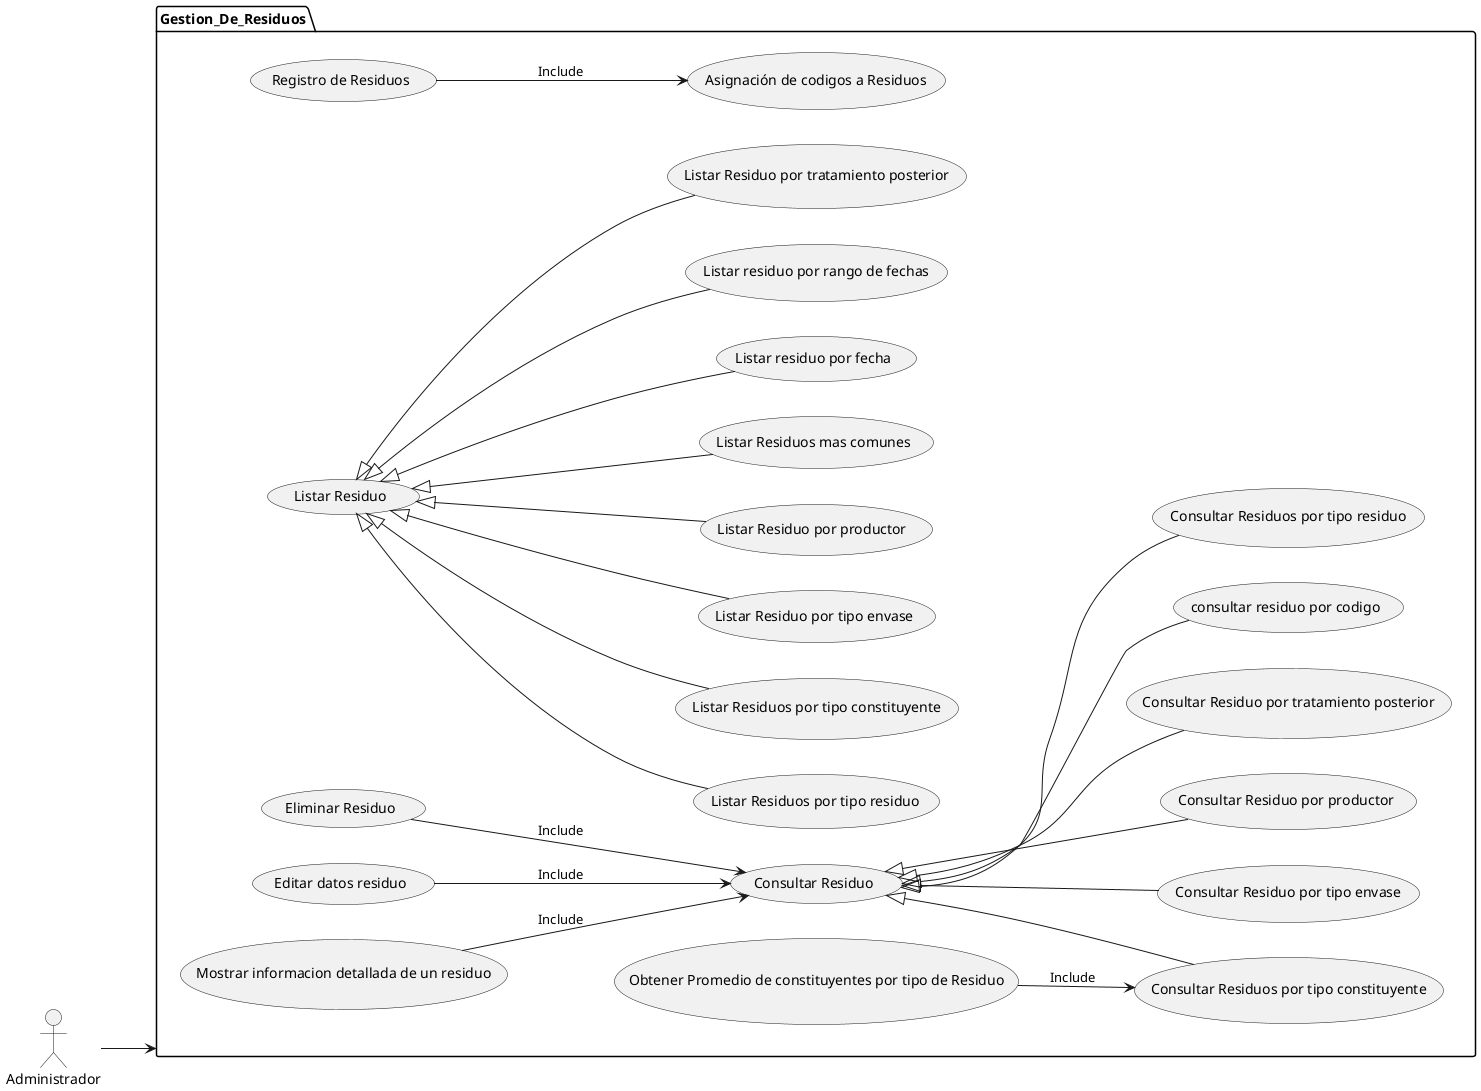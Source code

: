 @startuml
left to right direction

actor Administrador as admin

package Gestion_De_Residuos{
    (Registro de Residuos) as CU1
    (Asignación de codigos a Residuos) as CU2
    (Consultar Residuo) as CU3
    (consultar residuo por codigo) as CU4 
    (Consultar Residuos por tipo residuo)  as CU5
    (Consultar Residuos por tipo constituyente)  as CU6
    (Consultar Residuo por tipo envase)  as CU7
    (Consultar Residuo por productor )  as CU8
    (Consultar Residuo por tratamiento posterior)  as CU20

    (Editar datos residuo) as CU9
    (Listar Residuo) as CU10
    (Listar Residuos por tipo residuo)  as CU11
    (Listar Residuos por tipo constituyente)  as CU12
    (Listar Residuo por tipo envase)  as CU13
    (Listar Residuo por productor )  as CU14
    (Listar Residuos mas comunes) as CU15
    (Listar residuo por fecha) as CU16    
    (Listar residuo por rango de fechas) as CU17
    (Listar Residuo por tratamiento posterior)  as CU18

    (Obtener Promedio de constituyentes por tipo de Residuo) as CU19

    (Mostrar informacion detallada de un residuo) as CU21
    (Eliminar Residuo) as CU22

    CU22--> CU3 : Include
   
    CU1 --> CU2 : Include
    CU3 <|-- CU4
    CU3 <|-- CU5
    CU3 <|-- CU6
    CU3 <|-- CU7
    CU3 <|-- CU8    
    CU3 <|-- CU20

    CU9 --> CU3 : Include
    CU10 <|-- CU11
    CU10 <|-- CU12
    CU10 <|-- CU13
    CU10 <|-- CU14
    CU10 <|-- CU15    
    CU10 <|-- CU16
    CU10 <|-- CU17
    CU10 <|-- CU18   
    CU19  --> CU6 : Include
    CU21 --> CU3 : Include
    admin --> Gestion_De_Residuos
}
@enduml